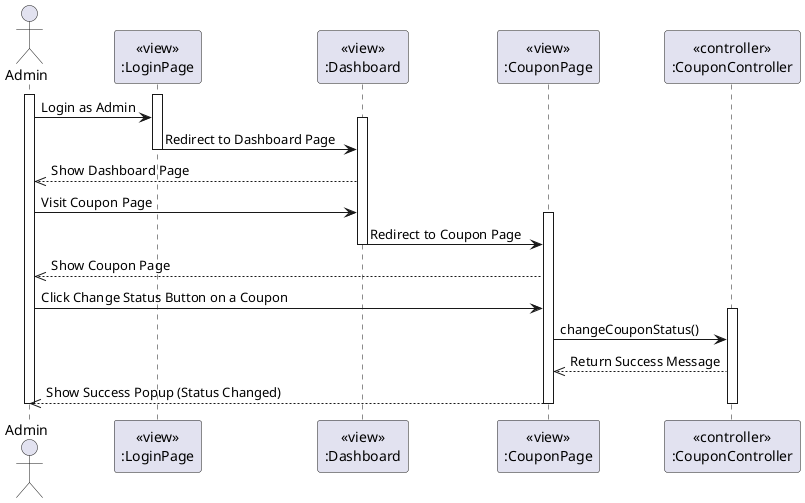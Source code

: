 @startuml ChangeCouponStatus
actor Admin
participant LoginPageView [
  <<view>>
  :LoginPage
]

participant DashboardView [
  <<view>>
  :Dashboard
]

participant CouponView [
  <<view>>
  :CouponPage
]

participant CouponController [
  <<controller>>
  :CouponController
]

activate Admin
activate LoginPageView
Admin -> LoginPageView: Login as Admin
activate DashboardView
LoginPageView -> DashboardView: Redirect to Dashboard Page
deactivate LoginPageView

DashboardView -->> Admin: Show Dashboard Page

Admin -> DashboardView: Visit Coupon Page
activate CouponView
DashboardView -> CouponView: Redirect to Coupon Page
deactivate DashboardView

CouponView -->> Admin: Show Coupon Page

Admin -> CouponView: Click Change Status Button on a Coupon

activate CouponController
CouponView -> CouponController: changeCouponStatus()
CouponController -->> CouponView: Return Success Message
CouponView -->> Admin: Show Success Popup (Status Changed)
deactivate CouponController

deactivate Admin
deactivate CouponView
@enduml
